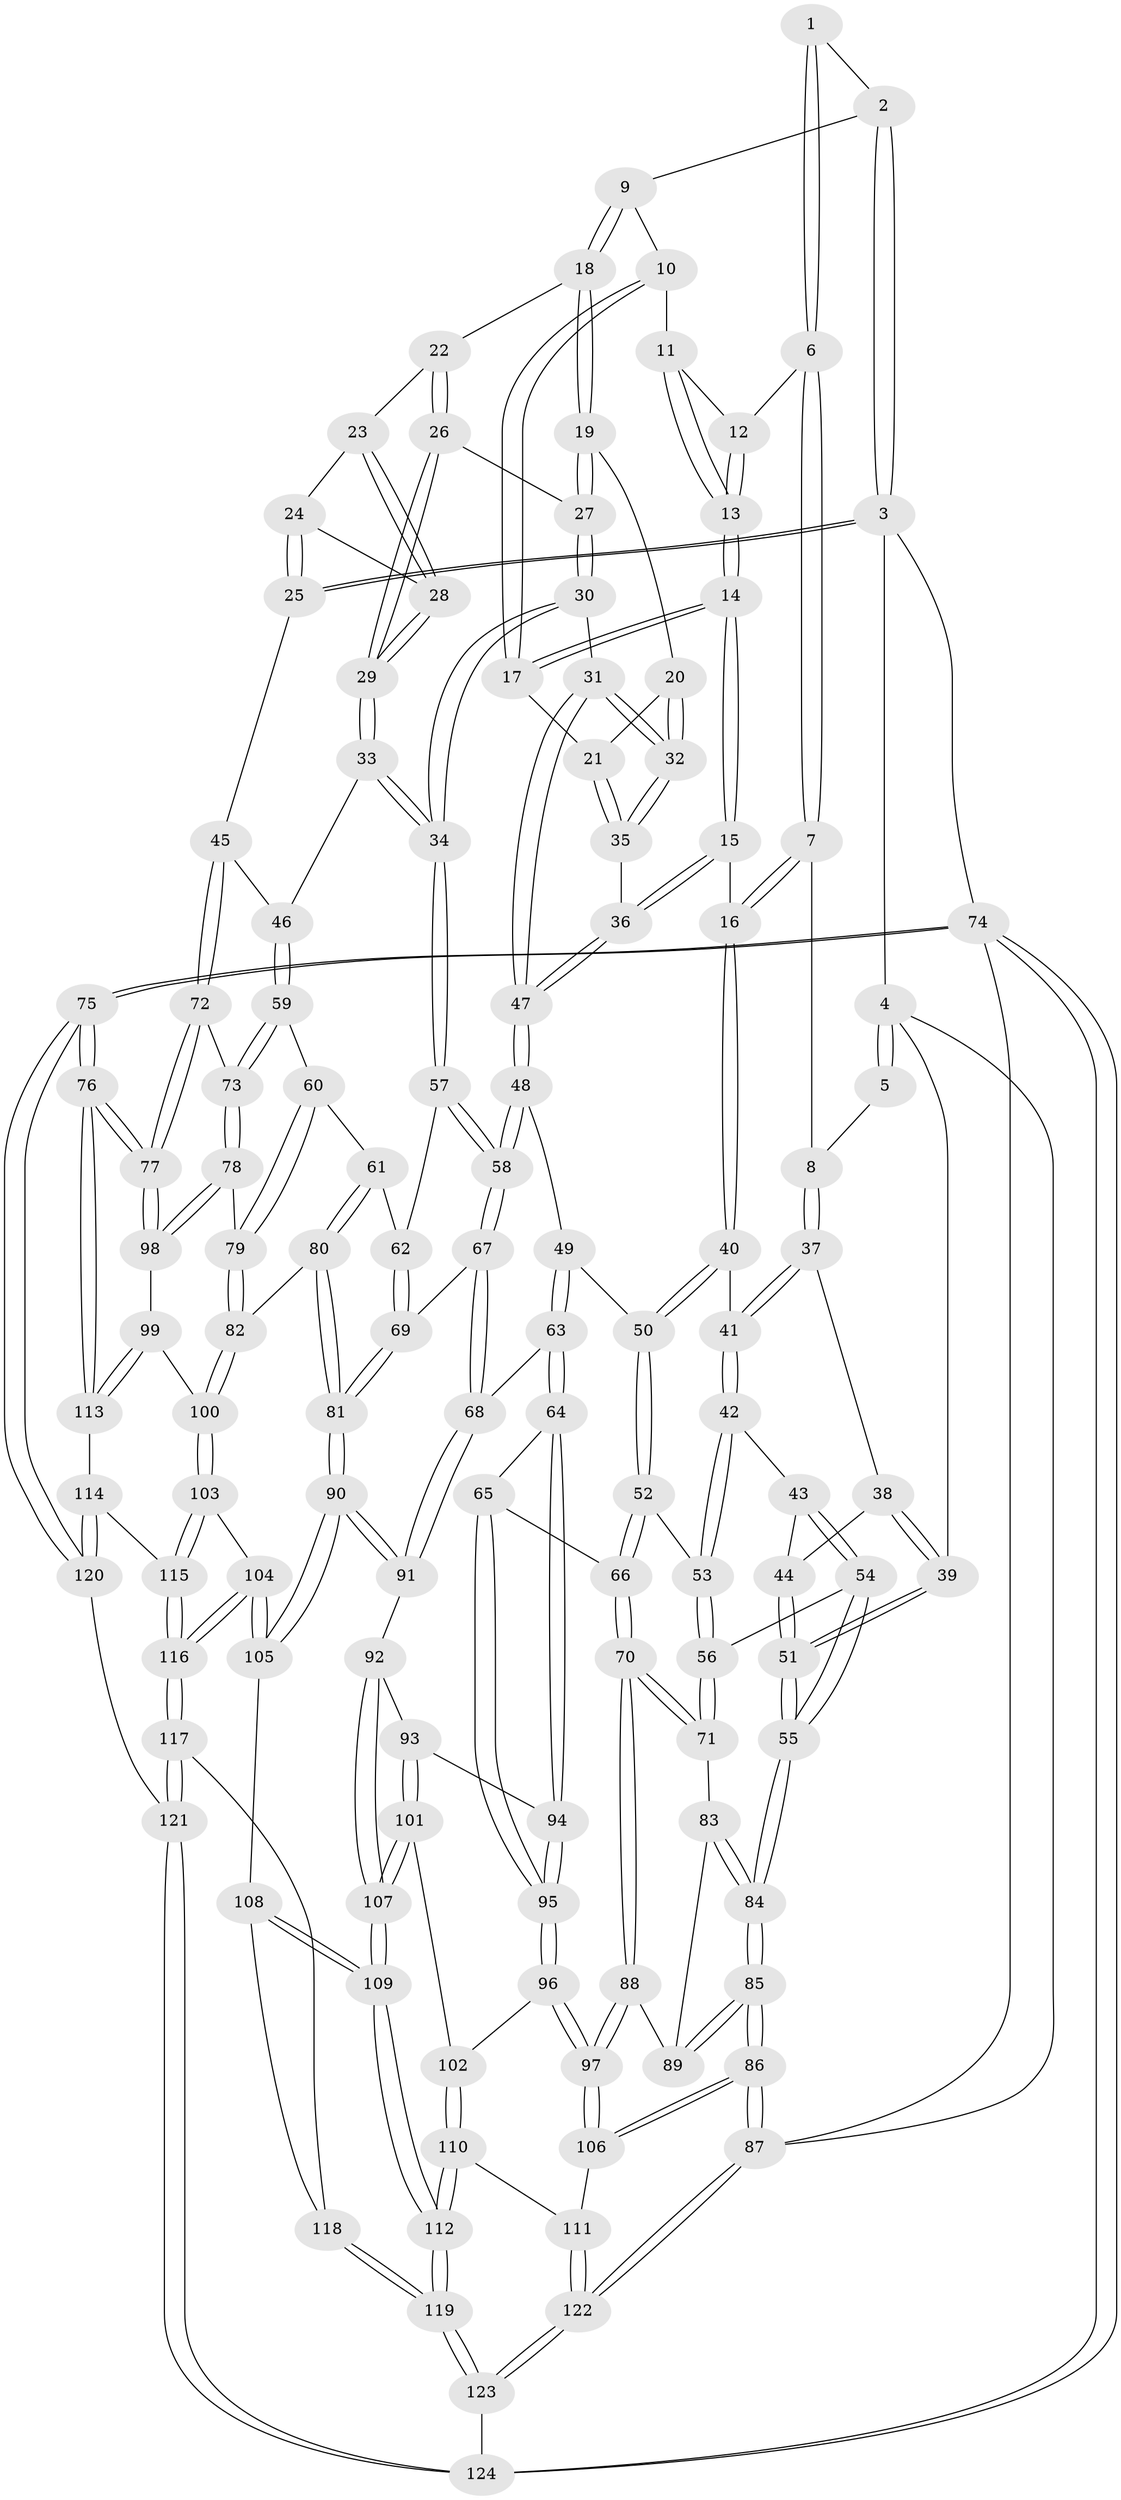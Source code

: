 // Generated by graph-tools (version 1.1) at 2025/03/03/09/25 03:03:25]
// undirected, 124 vertices, 307 edges
graph export_dot {
graph [start="1"]
  node [color=gray90,style=filled];
  1 [pos="+0.33993086020850527+0"];
  2 [pos="+0.6228577350494252+0"];
  3 [pos="+1+0"];
  4 [pos="+0+0"];
  5 [pos="+0.10818579008318414+0"];
  6 [pos="+0.3745268840969548+0.0777823655703568"];
  7 [pos="+0.31582193484233856+0.1547818560865687"];
  8 [pos="+0.2942130775392618+0.14693842649351269"];
  9 [pos="+0.6295398648285635+0"];
  10 [pos="+0.5895280103454297+0"];
  11 [pos="+0.5618337458512089+0.016441111373958"];
  12 [pos="+0.3947773505886055+0.07641695707213413"];
  13 [pos="+0.46983984301638104+0.13268958080856005"];
  14 [pos="+0.4547176839375033+0.19255113009901806"];
  15 [pos="+0.42100248456302525+0.22128752205025065"];
  16 [pos="+0.3523858439945047+0.21244436426212096"];
  17 [pos="+0.5449973159491265+0.181259550319982"];
  18 [pos="+0.6446734819980504+0"];
  19 [pos="+0.6334942651829137+0.1823457438662339"];
  20 [pos="+0.6146952612790885+0.20387642283840818"];
  21 [pos="+0.5638166487285617+0.20420382328897027"];
  22 [pos="+0.741743946412501+0.0708829397451161"];
  23 [pos="+0.7431992976994428+0.07130654472477756"];
  24 [pos="+0.9508417002557719+0.11756130245699833"];
  25 [pos="+1+0.01713962088712193"];
  26 [pos="+0.7333267844121721+0.16021412755548878"];
  27 [pos="+0.7025723690335325+0.20641272573663833"];
  28 [pos="+0.8324372664348514+0.24505686950473768"];
  29 [pos="+0.8234066079261723+0.256905581172333"];
  30 [pos="+0.7021872352497438+0.3328116154869832"];
  31 [pos="+0.6645350839858926+0.32321582321316245"];
  32 [pos="+0.6644475318998567+0.32312321411932454"];
  33 [pos="+0.7985599176532584+0.3356520753063292"];
  34 [pos="+0.7366514209283744+0.3580418887486288"];
  35 [pos="+0.5512308870725506+0.2621496874572347"];
  36 [pos="+0.4820439944573676+0.2969154142572425"];
  37 [pos="+0.1638111321774918+0.171803616641498"];
  38 [pos="+0.10812365092948469+0.17630547385077802"];
  39 [pos="+0+0"];
  40 [pos="+0.3134304863483161+0.3025180447675827"];
  41 [pos="+0.278370869926831+0.31200503752538933"];
  42 [pos="+0.19290825585670812+0.34930929424742857"];
  43 [pos="+0.14814356247074878+0.3293132096685144"];
  44 [pos="+0.1266218609717417+0.2937069482314521"];
  45 [pos="+1+0.14487731490623354"];
  46 [pos="+0.8470675828679732+0.35399155290508216"];
  47 [pos="+0.48811065801698045+0.40438729687359276"];
  48 [pos="+0.48288145883970607+0.41562599009770174"];
  49 [pos="+0.40971811210786235+0.4296897684264264"];
  50 [pos="+0.3804980551118289+0.4233128401732945"];
  51 [pos="+0+0.413283011036091"];
  52 [pos="+0.3032580593432745+0.4684245331058878"];
  53 [pos="+0.22911786265597137+0.46660849286770867"];
  54 [pos="+0.043947671241649465+0.47088695594566715"];
  55 [pos="+0+0.5194798919220875"];
  56 [pos="+0.1834172973279637+0.5170700474281896"];
  57 [pos="+0.7337965142895085+0.37215928769491025"];
  58 [pos="+0.5435315851897198+0.4941558463184054"];
  59 [pos="+0.9362774820930393+0.46474467750282117"];
  60 [pos="+0.8424861930259543+0.5147338087772004"];
  61 [pos="+0.7953253858858164+0.5100353257783969"];
  62 [pos="+0.7396378792725152+0.457229951354404"];
  63 [pos="+0.39944711847162834+0.6032200427827431"];
  64 [pos="+0.3870360325410489+0.6123314728491064"];
  65 [pos="+0.33676303069824476+0.6223255815768164"];
  66 [pos="+0.3328080096505273+0.6207230650146927"];
  67 [pos="+0.5613266136936658+0.5489970498698074"];
  68 [pos="+0.5313986547448523+0.592799196845685"];
  69 [pos="+0.6524787560285858+0.5638906027437343"];
  70 [pos="+0.23965681327281058+0.6294912682329292"];
  71 [pos="+0.18586779471155543+0.5407382163827341"];
  72 [pos="+1+0.4379623590065963"];
  73 [pos="+0.9592625069733927+0.4727131749197396"];
  74 [pos="+1+1"];
  75 [pos="+1+1"];
  76 [pos="+1+0.7689838077893006"];
  77 [pos="+1+0.6696526393414696"];
  78 [pos="+0.910849485682424+0.6405505405152205"];
  79 [pos="+0.8777251133543228+0.6459522271136924"];
  80 [pos="+0.7671256148387766+0.6439915856964032"];
  81 [pos="+0.7245221618971766+0.6597373995650467"];
  82 [pos="+0.8655400197394084+0.6527596462748878"];
  83 [pos="+0.10323186693534063+0.6119744204472412"];
  84 [pos="+0+0.6176939974365514"];
  85 [pos="+0+0.8443527571035012"];
  86 [pos="+0+0.9367750414727797"];
  87 [pos="+0+1"];
  88 [pos="+0.20646397280643802+0.684558442551866"];
  89 [pos="+0.14915333533675523+0.6682670397250008"];
  90 [pos="+0.6886556940616578+0.749123180872139"];
  91 [pos="+0.5389386442102966+0.6820191158569529"];
  92 [pos="+0.5213136613471723+0.7015695906549899"];
  93 [pos="+0.43640818777017937+0.6995250254834658"];
  94 [pos="+0.432198861282313+0.6930309548057815"];
  95 [pos="+0.3416836258321465+0.7134540027018603"];
  96 [pos="+0.34175621708769677+0.7246860362625391"];
  97 [pos="+0.20884954889313848+0.7842207806667675"];
  98 [pos="+0.9604982550989294+0.6613959189704938"];
  99 [pos="+0.936472644276058+0.7777832869866539"];
  100 [pos="+0.8615798228101618+0.7512162088886163"];
  101 [pos="+0.4124934900099488+0.7444278709061123"];
  102 [pos="+0.3718155117249365+0.7547121255155063"];
  103 [pos="+0.833782476486353+0.7824017084728252"];
  104 [pos="+0.7004824064630274+0.7803817548546288"];
  105 [pos="+0.691625310419973+0.7709606003255203"];
  106 [pos="+0.1877247371795605+0.8444585381590948"];
  107 [pos="+0.4975522566164577+0.8106216748721148"];
  108 [pos="+0.59835622148257+0.8267482288772792"];
  109 [pos="+0.5036123879036886+0.843656030194157"];
  110 [pos="+0.35950491196189993+0.8611472597706983"];
  111 [pos="+0.24473885742317478+0.8809950145732633"];
  112 [pos="+0.4660126030868977+0.9027679385702323"];
  113 [pos="+0.9587890086276287+0.811272133748127"];
  114 [pos="+0.9082190894315035+0.8802934733874853"];
  115 [pos="+0.875310681896349+0.8763118295310207"];
  116 [pos="+0.7495670123149288+0.944456140194772"];
  117 [pos="+0.7446459951216418+0.9611948298457217"];
  118 [pos="+0.6214955167411389+0.9137032247401033"];
  119 [pos="+0.4855086991096411+0.9906921039094745"];
  120 [pos="+0.9476987316154949+0.9373094310659972"];
  121 [pos="+0.7427228011231298+1"];
  122 [pos="+0.3369981536175325+1"];
  123 [pos="+0.49012726519045996+1"];
  124 [pos="+0.7146485953773488+1"];
  1 -- 2;
  1 -- 6;
  1 -- 6;
  2 -- 3;
  2 -- 3;
  2 -- 9;
  3 -- 4;
  3 -- 25;
  3 -- 25;
  3 -- 74;
  4 -- 5;
  4 -- 5;
  4 -- 39;
  4 -- 87;
  5 -- 8;
  6 -- 7;
  6 -- 7;
  6 -- 12;
  7 -- 8;
  7 -- 16;
  7 -- 16;
  8 -- 37;
  8 -- 37;
  9 -- 10;
  9 -- 18;
  9 -- 18;
  10 -- 11;
  10 -- 17;
  10 -- 17;
  11 -- 12;
  11 -- 13;
  11 -- 13;
  12 -- 13;
  12 -- 13;
  13 -- 14;
  13 -- 14;
  14 -- 15;
  14 -- 15;
  14 -- 17;
  14 -- 17;
  15 -- 16;
  15 -- 36;
  15 -- 36;
  16 -- 40;
  16 -- 40;
  17 -- 21;
  18 -- 19;
  18 -- 19;
  18 -- 22;
  19 -- 20;
  19 -- 27;
  19 -- 27;
  20 -- 21;
  20 -- 32;
  20 -- 32;
  21 -- 35;
  21 -- 35;
  22 -- 23;
  22 -- 26;
  22 -- 26;
  23 -- 24;
  23 -- 28;
  23 -- 28;
  24 -- 25;
  24 -- 25;
  24 -- 28;
  25 -- 45;
  26 -- 27;
  26 -- 29;
  26 -- 29;
  27 -- 30;
  27 -- 30;
  28 -- 29;
  28 -- 29;
  29 -- 33;
  29 -- 33;
  30 -- 31;
  30 -- 34;
  30 -- 34;
  31 -- 32;
  31 -- 32;
  31 -- 47;
  31 -- 47;
  32 -- 35;
  32 -- 35;
  33 -- 34;
  33 -- 34;
  33 -- 46;
  34 -- 57;
  34 -- 57;
  35 -- 36;
  36 -- 47;
  36 -- 47;
  37 -- 38;
  37 -- 41;
  37 -- 41;
  38 -- 39;
  38 -- 39;
  38 -- 44;
  39 -- 51;
  39 -- 51;
  40 -- 41;
  40 -- 50;
  40 -- 50;
  41 -- 42;
  41 -- 42;
  42 -- 43;
  42 -- 53;
  42 -- 53;
  43 -- 44;
  43 -- 54;
  43 -- 54;
  44 -- 51;
  44 -- 51;
  45 -- 46;
  45 -- 72;
  45 -- 72;
  46 -- 59;
  46 -- 59;
  47 -- 48;
  47 -- 48;
  48 -- 49;
  48 -- 58;
  48 -- 58;
  49 -- 50;
  49 -- 63;
  49 -- 63;
  50 -- 52;
  50 -- 52;
  51 -- 55;
  51 -- 55;
  52 -- 53;
  52 -- 66;
  52 -- 66;
  53 -- 56;
  53 -- 56;
  54 -- 55;
  54 -- 55;
  54 -- 56;
  55 -- 84;
  55 -- 84;
  56 -- 71;
  56 -- 71;
  57 -- 58;
  57 -- 58;
  57 -- 62;
  58 -- 67;
  58 -- 67;
  59 -- 60;
  59 -- 73;
  59 -- 73;
  60 -- 61;
  60 -- 79;
  60 -- 79;
  61 -- 62;
  61 -- 80;
  61 -- 80;
  62 -- 69;
  62 -- 69;
  63 -- 64;
  63 -- 64;
  63 -- 68;
  64 -- 65;
  64 -- 94;
  64 -- 94;
  65 -- 66;
  65 -- 95;
  65 -- 95;
  66 -- 70;
  66 -- 70;
  67 -- 68;
  67 -- 68;
  67 -- 69;
  68 -- 91;
  68 -- 91;
  69 -- 81;
  69 -- 81;
  70 -- 71;
  70 -- 71;
  70 -- 88;
  70 -- 88;
  71 -- 83;
  72 -- 73;
  72 -- 77;
  72 -- 77;
  73 -- 78;
  73 -- 78;
  74 -- 75;
  74 -- 75;
  74 -- 124;
  74 -- 124;
  74 -- 87;
  75 -- 76;
  75 -- 76;
  75 -- 120;
  75 -- 120;
  76 -- 77;
  76 -- 77;
  76 -- 113;
  76 -- 113;
  77 -- 98;
  77 -- 98;
  78 -- 79;
  78 -- 98;
  78 -- 98;
  79 -- 82;
  79 -- 82;
  80 -- 81;
  80 -- 81;
  80 -- 82;
  81 -- 90;
  81 -- 90;
  82 -- 100;
  82 -- 100;
  83 -- 84;
  83 -- 84;
  83 -- 89;
  84 -- 85;
  84 -- 85;
  85 -- 86;
  85 -- 86;
  85 -- 89;
  85 -- 89;
  86 -- 87;
  86 -- 87;
  86 -- 106;
  86 -- 106;
  87 -- 122;
  87 -- 122;
  88 -- 89;
  88 -- 97;
  88 -- 97;
  90 -- 91;
  90 -- 91;
  90 -- 105;
  90 -- 105;
  91 -- 92;
  92 -- 93;
  92 -- 107;
  92 -- 107;
  93 -- 94;
  93 -- 101;
  93 -- 101;
  94 -- 95;
  94 -- 95;
  95 -- 96;
  95 -- 96;
  96 -- 97;
  96 -- 97;
  96 -- 102;
  97 -- 106;
  97 -- 106;
  98 -- 99;
  99 -- 100;
  99 -- 113;
  99 -- 113;
  100 -- 103;
  100 -- 103;
  101 -- 102;
  101 -- 107;
  101 -- 107;
  102 -- 110;
  102 -- 110;
  103 -- 104;
  103 -- 115;
  103 -- 115;
  104 -- 105;
  104 -- 105;
  104 -- 116;
  104 -- 116;
  105 -- 108;
  106 -- 111;
  107 -- 109;
  107 -- 109;
  108 -- 109;
  108 -- 109;
  108 -- 118;
  109 -- 112;
  109 -- 112;
  110 -- 111;
  110 -- 112;
  110 -- 112;
  111 -- 122;
  111 -- 122;
  112 -- 119;
  112 -- 119;
  113 -- 114;
  114 -- 115;
  114 -- 120;
  114 -- 120;
  115 -- 116;
  115 -- 116;
  116 -- 117;
  116 -- 117;
  117 -- 118;
  117 -- 121;
  117 -- 121;
  118 -- 119;
  118 -- 119;
  119 -- 123;
  119 -- 123;
  120 -- 121;
  121 -- 124;
  121 -- 124;
  122 -- 123;
  122 -- 123;
  123 -- 124;
}
